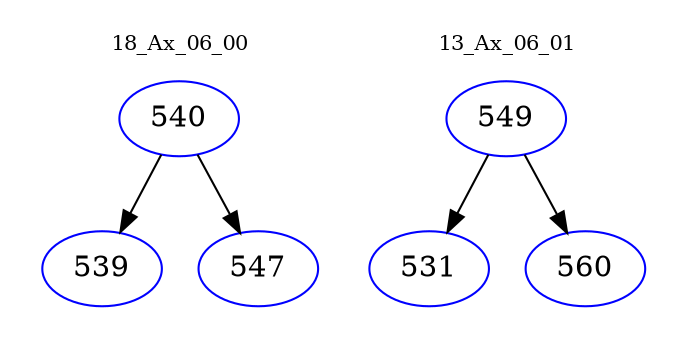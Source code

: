 digraph{
subgraph cluster_0 {
color = white
label = "18_Ax_06_00";
fontsize=10;
T0_540 [label="540", color="blue"]
T0_540 -> T0_539 [color="black"]
T0_539 [label="539", color="blue"]
T0_540 -> T0_547 [color="black"]
T0_547 [label="547", color="blue"]
}
subgraph cluster_1 {
color = white
label = "13_Ax_06_01";
fontsize=10;
T1_549 [label="549", color="blue"]
T1_549 -> T1_531 [color="black"]
T1_531 [label="531", color="blue"]
T1_549 -> T1_560 [color="black"]
T1_560 [label="560", color="blue"]
}
}
